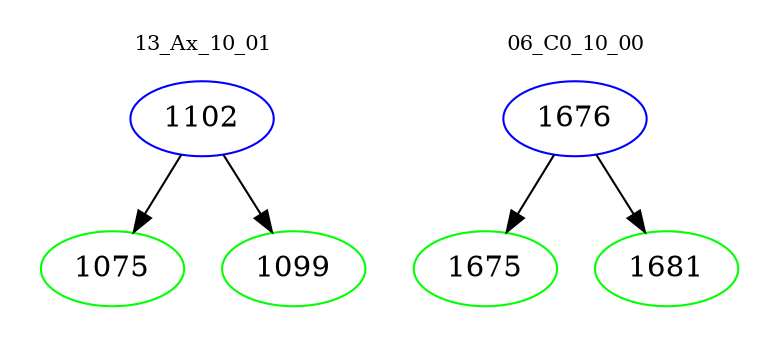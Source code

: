 digraph{
subgraph cluster_0 {
color = white
label = "13_Ax_10_01";
fontsize=10;
T0_1102 [label="1102", color="blue"]
T0_1102 -> T0_1075 [color="black"]
T0_1075 [label="1075", color="green"]
T0_1102 -> T0_1099 [color="black"]
T0_1099 [label="1099", color="green"]
}
subgraph cluster_1 {
color = white
label = "06_C0_10_00";
fontsize=10;
T1_1676 [label="1676", color="blue"]
T1_1676 -> T1_1675 [color="black"]
T1_1675 [label="1675", color="green"]
T1_1676 -> T1_1681 [color="black"]
T1_1681 [label="1681", color="green"]
}
}
